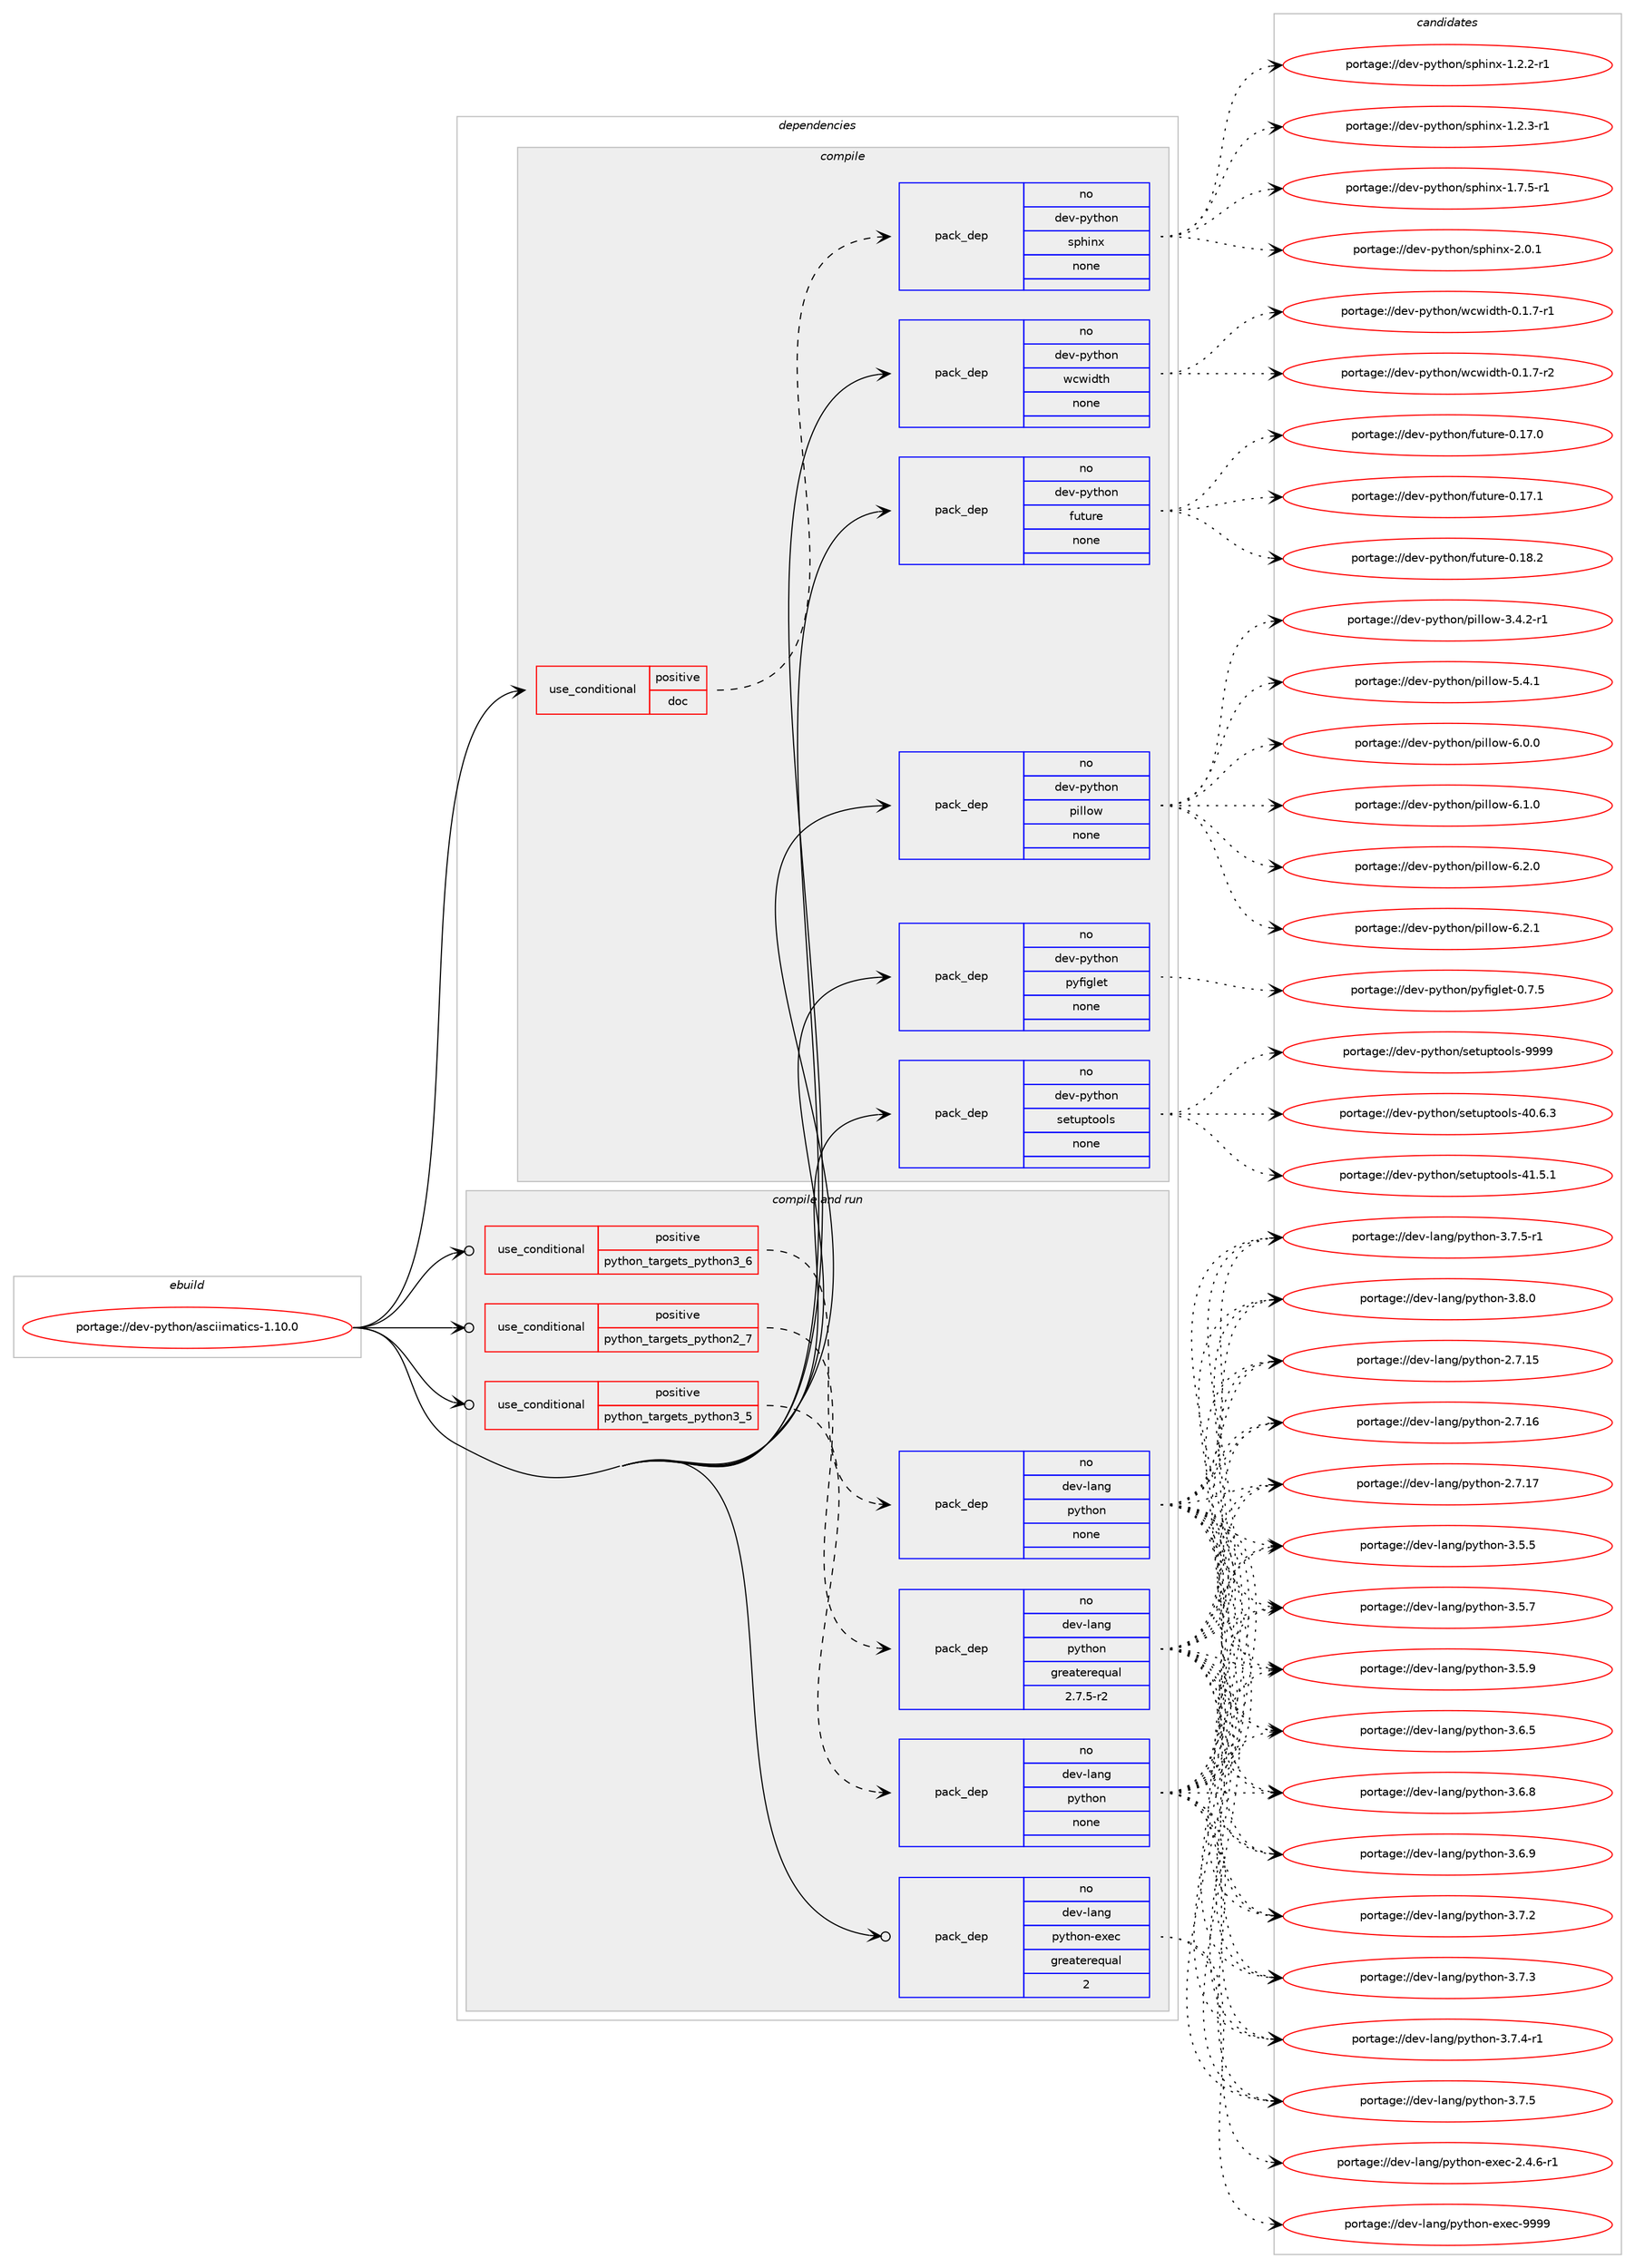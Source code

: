digraph prolog {

# *************
# Graph options
# *************

newrank=true;
concentrate=true;
compound=true;
graph [rankdir=LR,fontname=Helvetica,fontsize=10,ranksep=1.5];#, ranksep=2.5, nodesep=0.2];
edge  [arrowhead=vee];
node  [fontname=Helvetica,fontsize=10];

# **********
# The ebuild
# **********

subgraph cluster_leftcol {
color=gray;
rank=same;
label=<<i>ebuild</i>>;
id [label="portage://dev-python/asciimatics-1.10.0", color=red, width=4, href="../dev-python/asciimatics-1.10.0.svg"];
}

# ****************
# The dependencies
# ****************

subgraph cluster_midcol {
color=gray;
label=<<i>dependencies</i>>;
subgraph cluster_compile {
fillcolor="#eeeeee";
style=filled;
label=<<i>compile</i>>;
subgraph cond25575 {
dependency129614 [label=<<TABLE BORDER="0" CELLBORDER="1" CELLSPACING="0" CELLPADDING="4"><TR><TD ROWSPAN="3" CELLPADDING="10">use_conditional</TD></TR><TR><TD>positive</TD></TR><TR><TD>doc</TD></TR></TABLE>>, shape=none, color=red];
subgraph pack100734 {
dependency129615 [label=<<TABLE BORDER="0" CELLBORDER="1" CELLSPACING="0" CELLPADDING="4" WIDTH="220"><TR><TD ROWSPAN="6" CELLPADDING="30">pack_dep</TD></TR><TR><TD WIDTH="110">no</TD></TR><TR><TD>dev-python</TD></TR><TR><TD>sphinx</TD></TR><TR><TD>none</TD></TR><TR><TD></TD></TR></TABLE>>, shape=none, color=blue];
}
dependency129614:e -> dependency129615:w [weight=20,style="dashed",arrowhead="vee"];
}
id:e -> dependency129614:w [weight=20,style="solid",arrowhead="vee"];
subgraph pack100735 {
dependency129616 [label=<<TABLE BORDER="0" CELLBORDER="1" CELLSPACING="0" CELLPADDING="4" WIDTH="220"><TR><TD ROWSPAN="6" CELLPADDING="30">pack_dep</TD></TR><TR><TD WIDTH="110">no</TD></TR><TR><TD>dev-python</TD></TR><TR><TD>future</TD></TR><TR><TD>none</TD></TR><TR><TD></TD></TR></TABLE>>, shape=none, color=blue];
}
id:e -> dependency129616:w [weight=20,style="solid",arrowhead="vee"];
subgraph pack100736 {
dependency129617 [label=<<TABLE BORDER="0" CELLBORDER="1" CELLSPACING="0" CELLPADDING="4" WIDTH="220"><TR><TD ROWSPAN="6" CELLPADDING="30">pack_dep</TD></TR><TR><TD WIDTH="110">no</TD></TR><TR><TD>dev-python</TD></TR><TR><TD>pillow</TD></TR><TR><TD>none</TD></TR><TR><TD></TD></TR></TABLE>>, shape=none, color=blue];
}
id:e -> dependency129617:w [weight=20,style="solid",arrowhead="vee"];
subgraph pack100737 {
dependency129618 [label=<<TABLE BORDER="0" CELLBORDER="1" CELLSPACING="0" CELLPADDING="4" WIDTH="220"><TR><TD ROWSPAN="6" CELLPADDING="30">pack_dep</TD></TR><TR><TD WIDTH="110">no</TD></TR><TR><TD>dev-python</TD></TR><TR><TD>pyfiglet</TD></TR><TR><TD>none</TD></TR><TR><TD></TD></TR></TABLE>>, shape=none, color=blue];
}
id:e -> dependency129618:w [weight=20,style="solid",arrowhead="vee"];
subgraph pack100738 {
dependency129619 [label=<<TABLE BORDER="0" CELLBORDER="1" CELLSPACING="0" CELLPADDING="4" WIDTH="220"><TR><TD ROWSPAN="6" CELLPADDING="30">pack_dep</TD></TR><TR><TD WIDTH="110">no</TD></TR><TR><TD>dev-python</TD></TR><TR><TD>setuptools</TD></TR><TR><TD>none</TD></TR><TR><TD></TD></TR></TABLE>>, shape=none, color=blue];
}
id:e -> dependency129619:w [weight=20,style="solid",arrowhead="vee"];
subgraph pack100739 {
dependency129620 [label=<<TABLE BORDER="0" CELLBORDER="1" CELLSPACING="0" CELLPADDING="4" WIDTH="220"><TR><TD ROWSPAN="6" CELLPADDING="30">pack_dep</TD></TR><TR><TD WIDTH="110">no</TD></TR><TR><TD>dev-python</TD></TR><TR><TD>wcwidth</TD></TR><TR><TD>none</TD></TR><TR><TD></TD></TR></TABLE>>, shape=none, color=blue];
}
id:e -> dependency129620:w [weight=20,style="solid",arrowhead="vee"];
}
subgraph cluster_compileandrun {
fillcolor="#eeeeee";
style=filled;
label=<<i>compile and run</i>>;
subgraph cond25576 {
dependency129621 [label=<<TABLE BORDER="0" CELLBORDER="1" CELLSPACING="0" CELLPADDING="4"><TR><TD ROWSPAN="3" CELLPADDING="10">use_conditional</TD></TR><TR><TD>positive</TD></TR><TR><TD>python_targets_python2_7</TD></TR></TABLE>>, shape=none, color=red];
subgraph pack100740 {
dependency129622 [label=<<TABLE BORDER="0" CELLBORDER="1" CELLSPACING="0" CELLPADDING="4" WIDTH="220"><TR><TD ROWSPAN="6" CELLPADDING="30">pack_dep</TD></TR><TR><TD WIDTH="110">no</TD></TR><TR><TD>dev-lang</TD></TR><TR><TD>python</TD></TR><TR><TD>greaterequal</TD></TR><TR><TD>2.7.5-r2</TD></TR></TABLE>>, shape=none, color=blue];
}
dependency129621:e -> dependency129622:w [weight=20,style="dashed",arrowhead="vee"];
}
id:e -> dependency129621:w [weight=20,style="solid",arrowhead="odotvee"];
subgraph cond25577 {
dependency129623 [label=<<TABLE BORDER="0" CELLBORDER="1" CELLSPACING="0" CELLPADDING="4"><TR><TD ROWSPAN="3" CELLPADDING="10">use_conditional</TD></TR><TR><TD>positive</TD></TR><TR><TD>python_targets_python3_5</TD></TR></TABLE>>, shape=none, color=red];
subgraph pack100741 {
dependency129624 [label=<<TABLE BORDER="0" CELLBORDER="1" CELLSPACING="0" CELLPADDING="4" WIDTH="220"><TR><TD ROWSPAN="6" CELLPADDING="30">pack_dep</TD></TR><TR><TD WIDTH="110">no</TD></TR><TR><TD>dev-lang</TD></TR><TR><TD>python</TD></TR><TR><TD>none</TD></TR><TR><TD></TD></TR></TABLE>>, shape=none, color=blue];
}
dependency129623:e -> dependency129624:w [weight=20,style="dashed",arrowhead="vee"];
}
id:e -> dependency129623:w [weight=20,style="solid",arrowhead="odotvee"];
subgraph cond25578 {
dependency129625 [label=<<TABLE BORDER="0" CELLBORDER="1" CELLSPACING="0" CELLPADDING="4"><TR><TD ROWSPAN="3" CELLPADDING="10">use_conditional</TD></TR><TR><TD>positive</TD></TR><TR><TD>python_targets_python3_6</TD></TR></TABLE>>, shape=none, color=red];
subgraph pack100742 {
dependency129626 [label=<<TABLE BORDER="0" CELLBORDER="1" CELLSPACING="0" CELLPADDING="4" WIDTH="220"><TR><TD ROWSPAN="6" CELLPADDING="30">pack_dep</TD></TR><TR><TD WIDTH="110">no</TD></TR><TR><TD>dev-lang</TD></TR><TR><TD>python</TD></TR><TR><TD>none</TD></TR><TR><TD></TD></TR></TABLE>>, shape=none, color=blue];
}
dependency129625:e -> dependency129626:w [weight=20,style="dashed",arrowhead="vee"];
}
id:e -> dependency129625:w [weight=20,style="solid",arrowhead="odotvee"];
subgraph pack100743 {
dependency129627 [label=<<TABLE BORDER="0" CELLBORDER="1" CELLSPACING="0" CELLPADDING="4" WIDTH="220"><TR><TD ROWSPAN="6" CELLPADDING="30">pack_dep</TD></TR><TR><TD WIDTH="110">no</TD></TR><TR><TD>dev-lang</TD></TR><TR><TD>python-exec</TD></TR><TR><TD>greaterequal</TD></TR><TR><TD>2</TD></TR></TABLE>>, shape=none, color=blue];
}
id:e -> dependency129627:w [weight=20,style="solid",arrowhead="odotvee"];
}
subgraph cluster_run {
fillcolor="#eeeeee";
style=filled;
label=<<i>run</i>>;
}
}

# **************
# The candidates
# **************

subgraph cluster_choices {
rank=same;
color=gray;
label=<<i>candidates</i>>;

subgraph choice100734 {
color=black;
nodesep=1;
choiceportage10010111845112121116104111110471151121041051101204549465046504511449 [label="portage://dev-python/sphinx-1.2.2-r1", color=red, width=4,href="../dev-python/sphinx-1.2.2-r1.svg"];
choiceportage10010111845112121116104111110471151121041051101204549465046514511449 [label="portage://dev-python/sphinx-1.2.3-r1", color=red, width=4,href="../dev-python/sphinx-1.2.3-r1.svg"];
choiceportage10010111845112121116104111110471151121041051101204549465546534511449 [label="portage://dev-python/sphinx-1.7.5-r1", color=red, width=4,href="../dev-python/sphinx-1.7.5-r1.svg"];
choiceportage1001011184511212111610411111047115112104105110120455046484649 [label="portage://dev-python/sphinx-2.0.1", color=red, width=4,href="../dev-python/sphinx-2.0.1.svg"];
dependency129615:e -> choiceportage10010111845112121116104111110471151121041051101204549465046504511449:w [style=dotted,weight="100"];
dependency129615:e -> choiceportage10010111845112121116104111110471151121041051101204549465046514511449:w [style=dotted,weight="100"];
dependency129615:e -> choiceportage10010111845112121116104111110471151121041051101204549465546534511449:w [style=dotted,weight="100"];
dependency129615:e -> choiceportage1001011184511212111610411111047115112104105110120455046484649:w [style=dotted,weight="100"];
}
subgraph choice100735 {
color=black;
nodesep=1;
choiceportage100101118451121211161041111104710211711611711410145484649554648 [label="portage://dev-python/future-0.17.0", color=red, width=4,href="../dev-python/future-0.17.0.svg"];
choiceportage100101118451121211161041111104710211711611711410145484649554649 [label="portage://dev-python/future-0.17.1", color=red, width=4,href="../dev-python/future-0.17.1.svg"];
choiceportage100101118451121211161041111104710211711611711410145484649564650 [label="portage://dev-python/future-0.18.2", color=red, width=4,href="../dev-python/future-0.18.2.svg"];
dependency129616:e -> choiceportage100101118451121211161041111104710211711611711410145484649554648:w [style=dotted,weight="100"];
dependency129616:e -> choiceportage100101118451121211161041111104710211711611711410145484649554649:w [style=dotted,weight="100"];
dependency129616:e -> choiceportage100101118451121211161041111104710211711611711410145484649564650:w [style=dotted,weight="100"];
}
subgraph choice100736 {
color=black;
nodesep=1;
choiceportage10010111845112121116104111110471121051081081111194551465246504511449 [label="portage://dev-python/pillow-3.4.2-r1", color=red, width=4,href="../dev-python/pillow-3.4.2-r1.svg"];
choiceportage1001011184511212111610411111047112105108108111119455346524649 [label="portage://dev-python/pillow-5.4.1", color=red, width=4,href="../dev-python/pillow-5.4.1.svg"];
choiceportage1001011184511212111610411111047112105108108111119455446484648 [label="portage://dev-python/pillow-6.0.0", color=red, width=4,href="../dev-python/pillow-6.0.0.svg"];
choiceportage1001011184511212111610411111047112105108108111119455446494648 [label="portage://dev-python/pillow-6.1.0", color=red, width=4,href="../dev-python/pillow-6.1.0.svg"];
choiceportage1001011184511212111610411111047112105108108111119455446504648 [label="portage://dev-python/pillow-6.2.0", color=red, width=4,href="../dev-python/pillow-6.2.0.svg"];
choiceportage1001011184511212111610411111047112105108108111119455446504649 [label="portage://dev-python/pillow-6.2.1", color=red, width=4,href="../dev-python/pillow-6.2.1.svg"];
dependency129617:e -> choiceportage10010111845112121116104111110471121051081081111194551465246504511449:w [style=dotted,weight="100"];
dependency129617:e -> choiceportage1001011184511212111610411111047112105108108111119455346524649:w [style=dotted,weight="100"];
dependency129617:e -> choiceportage1001011184511212111610411111047112105108108111119455446484648:w [style=dotted,weight="100"];
dependency129617:e -> choiceportage1001011184511212111610411111047112105108108111119455446494648:w [style=dotted,weight="100"];
dependency129617:e -> choiceportage1001011184511212111610411111047112105108108111119455446504648:w [style=dotted,weight="100"];
dependency129617:e -> choiceportage1001011184511212111610411111047112105108108111119455446504649:w [style=dotted,weight="100"];
}
subgraph choice100737 {
color=black;
nodesep=1;
choiceportage1001011184511212111610411111047112121102105103108101116454846554653 [label="portage://dev-python/pyfiglet-0.7.5", color=red, width=4,href="../dev-python/pyfiglet-0.7.5.svg"];
dependency129618:e -> choiceportage1001011184511212111610411111047112121102105103108101116454846554653:w [style=dotted,weight="100"];
}
subgraph choice100738 {
color=black;
nodesep=1;
choiceportage100101118451121211161041111104711510111611711211611111110811545524846544651 [label="portage://dev-python/setuptools-40.6.3", color=red, width=4,href="../dev-python/setuptools-40.6.3.svg"];
choiceportage100101118451121211161041111104711510111611711211611111110811545524946534649 [label="portage://dev-python/setuptools-41.5.1", color=red, width=4,href="../dev-python/setuptools-41.5.1.svg"];
choiceportage10010111845112121116104111110471151011161171121161111111081154557575757 [label="portage://dev-python/setuptools-9999", color=red, width=4,href="../dev-python/setuptools-9999.svg"];
dependency129619:e -> choiceportage100101118451121211161041111104711510111611711211611111110811545524846544651:w [style=dotted,weight="100"];
dependency129619:e -> choiceportage100101118451121211161041111104711510111611711211611111110811545524946534649:w [style=dotted,weight="100"];
dependency129619:e -> choiceportage10010111845112121116104111110471151011161171121161111111081154557575757:w [style=dotted,weight="100"];
}
subgraph choice100739 {
color=black;
nodesep=1;
choiceportage1001011184511212111610411111047119991191051001161044548464946554511449 [label="portage://dev-python/wcwidth-0.1.7-r1", color=red, width=4,href="../dev-python/wcwidth-0.1.7-r1.svg"];
choiceportage1001011184511212111610411111047119991191051001161044548464946554511450 [label="portage://dev-python/wcwidth-0.1.7-r2", color=red, width=4,href="../dev-python/wcwidth-0.1.7-r2.svg"];
dependency129620:e -> choiceportage1001011184511212111610411111047119991191051001161044548464946554511449:w [style=dotted,weight="100"];
dependency129620:e -> choiceportage1001011184511212111610411111047119991191051001161044548464946554511450:w [style=dotted,weight="100"];
}
subgraph choice100740 {
color=black;
nodesep=1;
choiceportage10010111845108971101034711212111610411111045504655464953 [label="portage://dev-lang/python-2.7.15", color=red, width=4,href="../dev-lang/python-2.7.15.svg"];
choiceportage10010111845108971101034711212111610411111045504655464954 [label="portage://dev-lang/python-2.7.16", color=red, width=4,href="../dev-lang/python-2.7.16.svg"];
choiceportage10010111845108971101034711212111610411111045504655464955 [label="portage://dev-lang/python-2.7.17", color=red, width=4,href="../dev-lang/python-2.7.17.svg"];
choiceportage100101118451089711010347112121116104111110455146534653 [label="portage://dev-lang/python-3.5.5", color=red, width=4,href="../dev-lang/python-3.5.5.svg"];
choiceportage100101118451089711010347112121116104111110455146534655 [label="portage://dev-lang/python-3.5.7", color=red, width=4,href="../dev-lang/python-3.5.7.svg"];
choiceportage100101118451089711010347112121116104111110455146534657 [label="portage://dev-lang/python-3.5.9", color=red, width=4,href="../dev-lang/python-3.5.9.svg"];
choiceportage100101118451089711010347112121116104111110455146544653 [label="portage://dev-lang/python-3.6.5", color=red, width=4,href="../dev-lang/python-3.6.5.svg"];
choiceportage100101118451089711010347112121116104111110455146544656 [label="portage://dev-lang/python-3.6.8", color=red, width=4,href="../dev-lang/python-3.6.8.svg"];
choiceportage100101118451089711010347112121116104111110455146544657 [label="portage://dev-lang/python-3.6.9", color=red, width=4,href="../dev-lang/python-3.6.9.svg"];
choiceportage100101118451089711010347112121116104111110455146554650 [label="portage://dev-lang/python-3.7.2", color=red, width=4,href="../dev-lang/python-3.7.2.svg"];
choiceportage100101118451089711010347112121116104111110455146554651 [label="portage://dev-lang/python-3.7.3", color=red, width=4,href="../dev-lang/python-3.7.3.svg"];
choiceportage1001011184510897110103471121211161041111104551465546524511449 [label="portage://dev-lang/python-3.7.4-r1", color=red, width=4,href="../dev-lang/python-3.7.4-r1.svg"];
choiceportage100101118451089711010347112121116104111110455146554653 [label="portage://dev-lang/python-3.7.5", color=red, width=4,href="../dev-lang/python-3.7.5.svg"];
choiceportage1001011184510897110103471121211161041111104551465546534511449 [label="portage://dev-lang/python-3.7.5-r1", color=red, width=4,href="../dev-lang/python-3.7.5-r1.svg"];
choiceportage100101118451089711010347112121116104111110455146564648 [label="portage://dev-lang/python-3.8.0", color=red, width=4,href="../dev-lang/python-3.8.0.svg"];
dependency129622:e -> choiceportage10010111845108971101034711212111610411111045504655464953:w [style=dotted,weight="100"];
dependency129622:e -> choiceportage10010111845108971101034711212111610411111045504655464954:w [style=dotted,weight="100"];
dependency129622:e -> choiceportage10010111845108971101034711212111610411111045504655464955:w [style=dotted,weight="100"];
dependency129622:e -> choiceportage100101118451089711010347112121116104111110455146534653:w [style=dotted,weight="100"];
dependency129622:e -> choiceportage100101118451089711010347112121116104111110455146534655:w [style=dotted,weight="100"];
dependency129622:e -> choiceportage100101118451089711010347112121116104111110455146534657:w [style=dotted,weight="100"];
dependency129622:e -> choiceportage100101118451089711010347112121116104111110455146544653:w [style=dotted,weight="100"];
dependency129622:e -> choiceportage100101118451089711010347112121116104111110455146544656:w [style=dotted,weight="100"];
dependency129622:e -> choiceportage100101118451089711010347112121116104111110455146544657:w [style=dotted,weight="100"];
dependency129622:e -> choiceportage100101118451089711010347112121116104111110455146554650:w [style=dotted,weight="100"];
dependency129622:e -> choiceportage100101118451089711010347112121116104111110455146554651:w [style=dotted,weight="100"];
dependency129622:e -> choiceportage1001011184510897110103471121211161041111104551465546524511449:w [style=dotted,weight="100"];
dependency129622:e -> choiceportage100101118451089711010347112121116104111110455146554653:w [style=dotted,weight="100"];
dependency129622:e -> choiceportage1001011184510897110103471121211161041111104551465546534511449:w [style=dotted,weight="100"];
dependency129622:e -> choiceportage100101118451089711010347112121116104111110455146564648:w [style=dotted,weight="100"];
}
subgraph choice100741 {
color=black;
nodesep=1;
choiceportage10010111845108971101034711212111610411111045504655464953 [label="portage://dev-lang/python-2.7.15", color=red, width=4,href="../dev-lang/python-2.7.15.svg"];
choiceportage10010111845108971101034711212111610411111045504655464954 [label="portage://dev-lang/python-2.7.16", color=red, width=4,href="../dev-lang/python-2.7.16.svg"];
choiceportage10010111845108971101034711212111610411111045504655464955 [label="portage://dev-lang/python-2.7.17", color=red, width=4,href="../dev-lang/python-2.7.17.svg"];
choiceportage100101118451089711010347112121116104111110455146534653 [label="portage://dev-lang/python-3.5.5", color=red, width=4,href="../dev-lang/python-3.5.5.svg"];
choiceportage100101118451089711010347112121116104111110455146534655 [label="portage://dev-lang/python-3.5.7", color=red, width=4,href="../dev-lang/python-3.5.7.svg"];
choiceportage100101118451089711010347112121116104111110455146534657 [label="portage://dev-lang/python-3.5.9", color=red, width=4,href="../dev-lang/python-3.5.9.svg"];
choiceportage100101118451089711010347112121116104111110455146544653 [label="portage://dev-lang/python-3.6.5", color=red, width=4,href="../dev-lang/python-3.6.5.svg"];
choiceportage100101118451089711010347112121116104111110455146544656 [label="portage://dev-lang/python-3.6.8", color=red, width=4,href="../dev-lang/python-3.6.8.svg"];
choiceportage100101118451089711010347112121116104111110455146544657 [label="portage://dev-lang/python-3.6.9", color=red, width=4,href="../dev-lang/python-3.6.9.svg"];
choiceportage100101118451089711010347112121116104111110455146554650 [label="portage://dev-lang/python-3.7.2", color=red, width=4,href="../dev-lang/python-3.7.2.svg"];
choiceportage100101118451089711010347112121116104111110455146554651 [label="portage://dev-lang/python-3.7.3", color=red, width=4,href="../dev-lang/python-3.7.3.svg"];
choiceportage1001011184510897110103471121211161041111104551465546524511449 [label="portage://dev-lang/python-3.7.4-r1", color=red, width=4,href="../dev-lang/python-3.7.4-r1.svg"];
choiceportage100101118451089711010347112121116104111110455146554653 [label="portage://dev-lang/python-3.7.5", color=red, width=4,href="../dev-lang/python-3.7.5.svg"];
choiceportage1001011184510897110103471121211161041111104551465546534511449 [label="portage://dev-lang/python-3.7.5-r1", color=red, width=4,href="../dev-lang/python-3.7.5-r1.svg"];
choiceportage100101118451089711010347112121116104111110455146564648 [label="portage://dev-lang/python-3.8.0", color=red, width=4,href="../dev-lang/python-3.8.0.svg"];
dependency129624:e -> choiceportage10010111845108971101034711212111610411111045504655464953:w [style=dotted,weight="100"];
dependency129624:e -> choiceportage10010111845108971101034711212111610411111045504655464954:w [style=dotted,weight="100"];
dependency129624:e -> choiceportage10010111845108971101034711212111610411111045504655464955:w [style=dotted,weight="100"];
dependency129624:e -> choiceportage100101118451089711010347112121116104111110455146534653:w [style=dotted,weight="100"];
dependency129624:e -> choiceportage100101118451089711010347112121116104111110455146534655:w [style=dotted,weight="100"];
dependency129624:e -> choiceportage100101118451089711010347112121116104111110455146534657:w [style=dotted,weight="100"];
dependency129624:e -> choiceportage100101118451089711010347112121116104111110455146544653:w [style=dotted,weight="100"];
dependency129624:e -> choiceportage100101118451089711010347112121116104111110455146544656:w [style=dotted,weight="100"];
dependency129624:e -> choiceportage100101118451089711010347112121116104111110455146544657:w [style=dotted,weight="100"];
dependency129624:e -> choiceportage100101118451089711010347112121116104111110455146554650:w [style=dotted,weight="100"];
dependency129624:e -> choiceportage100101118451089711010347112121116104111110455146554651:w [style=dotted,weight="100"];
dependency129624:e -> choiceportage1001011184510897110103471121211161041111104551465546524511449:w [style=dotted,weight="100"];
dependency129624:e -> choiceportage100101118451089711010347112121116104111110455146554653:w [style=dotted,weight="100"];
dependency129624:e -> choiceportage1001011184510897110103471121211161041111104551465546534511449:w [style=dotted,weight="100"];
dependency129624:e -> choiceportage100101118451089711010347112121116104111110455146564648:w [style=dotted,weight="100"];
}
subgraph choice100742 {
color=black;
nodesep=1;
choiceportage10010111845108971101034711212111610411111045504655464953 [label="portage://dev-lang/python-2.7.15", color=red, width=4,href="../dev-lang/python-2.7.15.svg"];
choiceportage10010111845108971101034711212111610411111045504655464954 [label="portage://dev-lang/python-2.7.16", color=red, width=4,href="../dev-lang/python-2.7.16.svg"];
choiceportage10010111845108971101034711212111610411111045504655464955 [label="portage://dev-lang/python-2.7.17", color=red, width=4,href="../dev-lang/python-2.7.17.svg"];
choiceportage100101118451089711010347112121116104111110455146534653 [label="portage://dev-lang/python-3.5.5", color=red, width=4,href="../dev-lang/python-3.5.5.svg"];
choiceportage100101118451089711010347112121116104111110455146534655 [label="portage://dev-lang/python-3.5.7", color=red, width=4,href="../dev-lang/python-3.5.7.svg"];
choiceportage100101118451089711010347112121116104111110455146534657 [label="portage://dev-lang/python-3.5.9", color=red, width=4,href="../dev-lang/python-3.5.9.svg"];
choiceportage100101118451089711010347112121116104111110455146544653 [label="portage://dev-lang/python-3.6.5", color=red, width=4,href="../dev-lang/python-3.6.5.svg"];
choiceportage100101118451089711010347112121116104111110455146544656 [label="portage://dev-lang/python-3.6.8", color=red, width=4,href="../dev-lang/python-3.6.8.svg"];
choiceportage100101118451089711010347112121116104111110455146544657 [label="portage://dev-lang/python-3.6.9", color=red, width=4,href="../dev-lang/python-3.6.9.svg"];
choiceportage100101118451089711010347112121116104111110455146554650 [label="portage://dev-lang/python-3.7.2", color=red, width=4,href="../dev-lang/python-3.7.2.svg"];
choiceportage100101118451089711010347112121116104111110455146554651 [label="portage://dev-lang/python-3.7.3", color=red, width=4,href="../dev-lang/python-3.7.3.svg"];
choiceportage1001011184510897110103471121211161041111104551465546524511449 [label="portage://dev-lang/python-3.7.4-r1", color=red, width=4,href="../dev-lang/python-3.7.4-r1.svg"];
choiceportage100101118451089711010347112121116104111110455146554653 [label="portage://dev-lang/python-3.7.5", color=red, width=4,href="../dev-lang/python-3.7.5.svg"];
choiceportage1001011184510897110103471121211161041111104551465546534511449 [label="portage://dev-lang/python-3.7.5-r1", color=red, width=4,href="../dev-lang/python-3.7.5-r1.svg"];
choiceportage100101118451089711010347112121116104111110455146564648 [label="portage://dev-lang/python-3.8.0", color=red, width=4,href="../dev-lang/python-3.8.0.svg"];
dependency129626:e -> choiceportage10010111845108971101034711212111610411111045504655464953:w [style=dotted,weight="100"];
dependency129626:e -> choiceportage10010111845108971101034711212111610411111045504655464954:w [style=dotted,weight="100"];
dependency129626:e -> choiceportage10010111845108971101034711212111610411111045504655464955:w [style=dotted,weight="100"];
dependency129626:e -> choiceportage100101118451089711010347112121116104111110455146534653:w [style=dotted,weight="100"];
dependency129626:e -> choiceportage100101118451089711010347112121116104111110455146534655:w [style=dotted,weight="100"];
dependency129626:e -> choiceportage100101118451089711010347112121116104111110455146534657:w [style=dotted,weight="100"];
dependency129626:e -> choiceportage100101118451089711010347112121116104111110455146544653:w [style=dotted,weight="100"];
dependency129626:e -> choiceportage100101118451089711010347112121116104111110455146544656:w [style=dotted,weight="100"];
dependency129626:e -> choiceportage100101118451089711010347112121116104111110455146544657:w [style=dotted,weight="100"];
dependency129626:e -> choiceportage100101118451089711010347112121116104111110455146554650:w [style=dotted,weight="100"];
dependency129626:e -> choiceportage100101118451089711010347112121116104111110455146554651:w [style=dotted,weight="100"];
dependency129626:e -> choiceportage1001011184510897110103471121211161041111104551465546524511449:w [style=dotted,weight="100"];
dependency129626:e -> choiceportage100101118451089711010347112121116104111110455146554653:w [style=dotted,weight="100"];
dependency129626:e -> choiceportage1001011184510897110103471121211161041111104551465546534511449:w [style=dotted,weight="100"];
dependency129626:e -> choiceportage100101118451089711010347112121116104111110455146564648:w [style=dotted,weight="100"];
}
subgraph choice100743 {
color=black;
nodesep=1;
choiceportage10010111845108971101034711212111610411111045101120101994550465246544511449 [label="portage://dev-lang/python-exec-2.4.6-r1", color=red, width=4,href="../dev-lang/python-exec-2.4.6-r1.svg"];
choiceportage10010111845108971101034711212111610411111045101120101994557575757 [label="portage://dev-lang/python-exec-9999", color=red, width=4,href="../dev-lang/python-exec-9999.svg"];
dependency129627:e -> choiceportage10010111845108971101034711212111610411111045101120101994550465246544511449:w [style=dotted,weight="100"];
dependency129627:e -> choiceportage10010111845108971101034711212111610411111045101120101994557575757:w [style=dotted,weight="100"];
}
}

}
